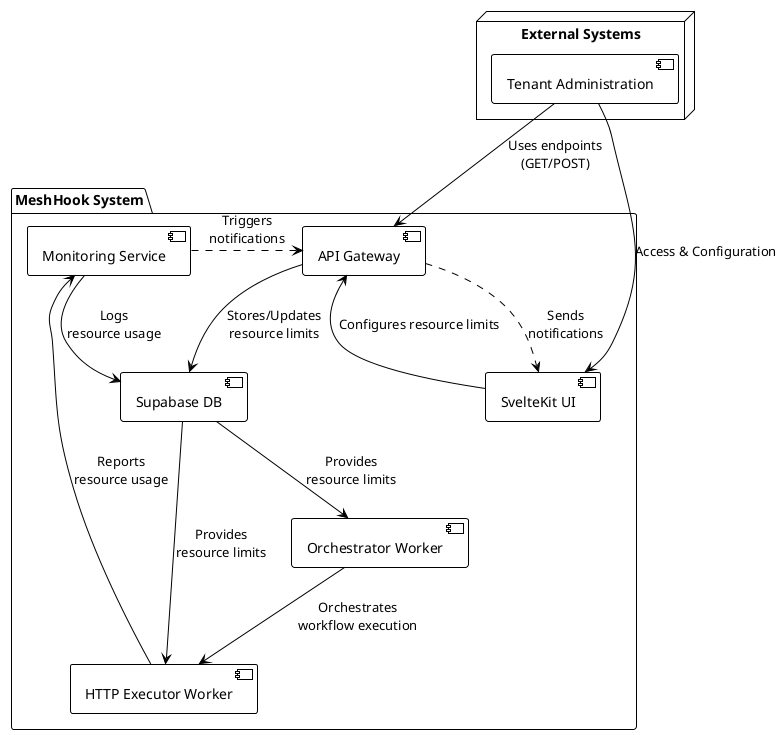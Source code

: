 @startuml
!theme plain

package "MeshHook System" {
    [SvelteKit UI] as UI
    [Supabase DB] as DB
    [Orchestrator Worker] as Orchestrator
    [HTTP Executor Worker] as Executor
    [Monitoring Service] as Monitor
    [API Gateway] as API

    UI --> API : Configures resource limits
    API --> DB : Stores/Updates\nresource limits
    DB --> Orchestrator : Provides\nresource limits
    DB --> Executor : Provides\nresource limits
    Orchestrator --> Executor : Orchestrates\nworkflow execution
    Executor --> Monitor : Reports\nresource usage
    Monitor --> DB : Logs\nresource usage
    Monitor .> API : Triggers\nnotifications
    API ..> UI : Sends\nnotifications
}

node "External Systems" {
    [Tenant Administration] as Tenant
}

Tenant --> UI : Access & Configuration
Tenant --> API : Uses endpoints\n(GET/POST)

@enduml